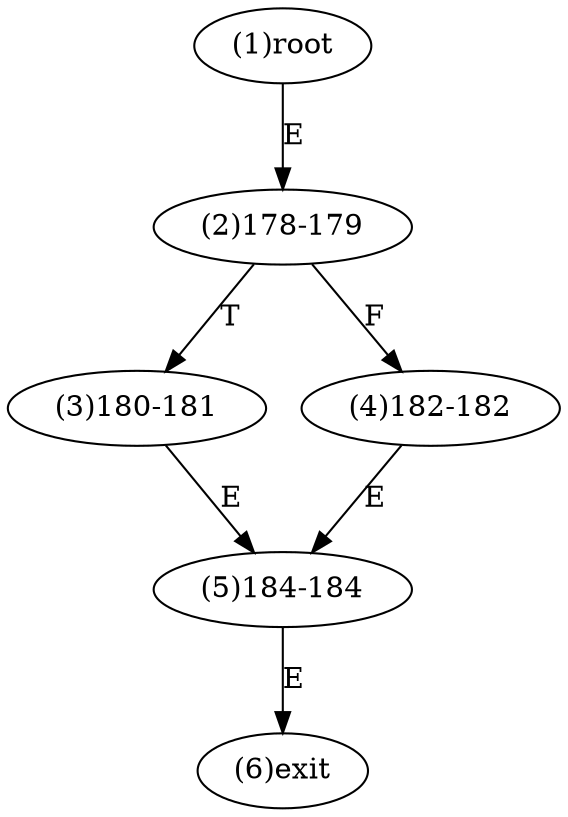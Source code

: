 digraph "" { 
1[ label="(1)root"];
2[ label="(2)178-179"];
3[ label="(3)180-181"];
4[ label="(4)182-182"];
5[ label="(5)184-184"];
6[ label="(6)exit"];
1->2[ label="E"];
2->4[ label="F"];
2->3[ label="T"];
3->5[ label="E"];
4->5[ label="E"];
5->6[ label="E"];
}